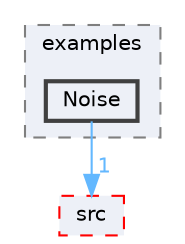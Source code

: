 digraph "FastLED/FastLED/examples/Noise"
{
 // LATEX_PDF_SIZE
  bgcolor="transparent";
  edge [fontname=Helvetica,fontsize=10,labelfontname=Helvetica,labelfontsize=10];
  node [fontname=Helvetica,fontsize=10,shape=box,height=0.2,width=0.4];
  compound=true
  subgraph clusterdir_999a185a1a47b3a763bb04a7a263eb0d {
    graph [ bgcolor="#edf0f7", pencolor="grey50", label="examples", fontname=Helvetica,fontsize=10 style="filled,dashed", URL="dir_999a185a1a47b3a763bb04a7a263eb0d.html",tooltip=""]
  dir_9068b4a93a00ce66f09924a98802d0f4 [label="Noise", fillcolor="#edf0f7", color="grey25", style="filled,bold", URL="dir_9068b4a93a00ce66f09924a98802d0f4.html",tooltip=""];
  }
  dir_e6a3de723047763e6a27a3cab040759e [label="src", fillcolor="#edf0f7", color="red", style="filled,dashed", URL="dir_e6a3de723047763e6a27a3cab040759e.html",tooltip=""];
  dir_9068b4a93a00ce66f09924a98802d0f4->dir_e6a3de723047763e6a27a3cab040759e [headlabel="1", labeldistance=1.5 headhref="dir_000054_000075.html" href="dir_000054_000075.html" color="steelblue1" fontcolor="steelblue1"];
}
